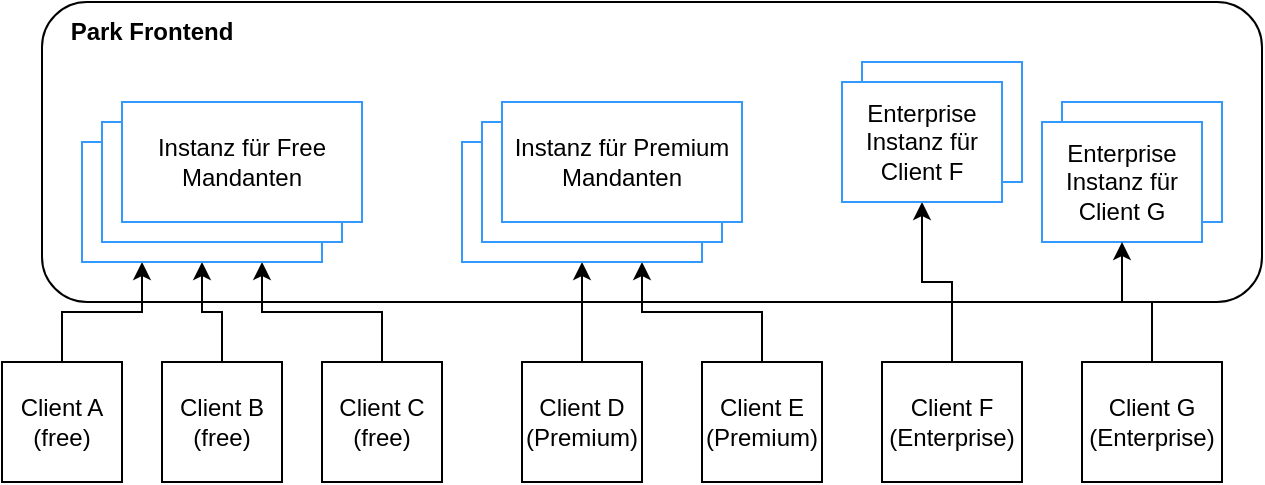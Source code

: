 <mxfile version="26.0.9" pages="6">
  <diagram name="Frontend" id="8NFE6aHF6sQnUN0M53PS">
    <mxGraphModel dx="1026" dy="673" grid="1" gridSize="10" guides="1" tooltips="1" connect="1" arrows="1" fold="1" page="1" pageScale="1" pageWidth="827" pageHeight="1169" math="0" shadow="0">
      <root>
        <mxCell id="0" />
        <mxCell id="1" parent="0" />
        <mxCell id="9aaB1gzZ_eZ7fGfNHpCH-1" value="" style="rounded=1;whiteSpace=wrap;html=1;" parent="1" vertex="1">
          <mxGeometry x="110" y="60" width="610" height="150" as="geometry" />
        </mxCell>
        <mxCell id="9aaB1gzZ_eZ7fGfNHpCH-19" style="edgeStyle=orthogonalEdgeStyle;rounded=0;orthogonalLoop=1;jettySize=auto;html=1;entryX=0.25;entryY=1;entryDx=0;entryDy=0;" parent="1" source="9aaB1gzZ_eZ7fGfNHpCH-2" target="9aaB1gzZ_eZ7fGfNHpCH-8" edge="1">
          <mxGeometry relative="1" as="geometry" />
        </mxCell>
        <mxCell id="9aaB1gzZ_eZ7fGfNHpCH-2" value="Client A (free)" style="whiteSpace=wrap;html=1;aspect=fixed;" parent="1" vertex="1">
          <mxGeometry x="90" y="240" width="60" height="60" as="geometry" />
        </mxCell>
        <mxCell id="9aaB1gzZ_eZ7fGfNHpCH-20" style="edgeStyle=orthogonalEdgeStyle;rounded=0;orthogonalLoop=1;jettySize=auto;html=1;entryX=0.5;entryY=1;entryDx=0;entryDy=0;" parent="1" source="9aaB1gzZ_eZ7fGfNHpCH-3" target="9aaB1gzZ_eZ7fGfNHpCH-8" edge="1">
          <mxGeometry relative="1" as="geometry" />
        </mxCell>
        <mxCell id="9aaB1gzZ_eZ7fGfNHpCH-3" value="Client B (free)" style="whiteSpace=wrap;html=1;aspect=fixed;" parent="1" vertex="1">
          <mxGeometry x="170" y="240" width="60" height="60" as="geometry" />
        </mxCell>
        <mxCell id="9aaB1gzZ_eZ7fGfNHpCH-21" style="edgeStyle=orthogonalEdgeStyle;rounded=0;orthogonalLoop=1;jettySize=auto;html=1;entryX=0.75;entryY=1;entryDx=0;entryDy=0;" parent="1" source="9aaB1gzZ_eZ7fGfNHpCH-4" target="9aaB1gzZ_eZ7fGfNHpCH-8" edge="1">
          <mxGeometry relative="1" as="geometry" />
        </mxCell>
        <mxCell id="9aaB1gzZ_eZ7fGfNHpCH-4" value="Client C (free)" style="whiteSpace=wrap;html=1;aspect=fixed;" parent="1" vertex="1">
          <mxGeometry x="250" y="240" width="60" height="60" as="geometry" />
        </mxCell>
        <mxCell id="FGPxwdN62opBcfM0M5I3-4" style="edgeStyle=orthogonalEdgeStyle;rounded=0;orthogonalLoop=1;jettySize=auto;html=1;exitX=0.5;exitY=0;exitDx=0;exitDy=0;" edge="1" parent="1" source="9aaB1gzZ_eZ7fGfNHpCH-5" target="FGPxwdN62opBcfM0M5I3-1">
          <mxGeometry relative="1" as="geometry" />
        </mxCell>
        <mxCell id="9aaB1gzZ_eZ7fGfNHpCH-5" value="Client D (Premium)" style="whiteSpace=wrap;html=1;aspect=fixed;" parent="1" vertex="1">
          <mxGeometry x="350" y="240" width="60" height="60" as="geometry" />
        </mxCell>
        <mxCell id="FGPxwdN62opBcfM0M5I3-5" style="edgeStyle=orthogonalEdgeStyle;rounded=0;orthogonalLoop=1;jettySize=auto;html=1;exitX=0.5;exitY=0;exitDx=0;exitDy=0;entryX=0.75;entryY=1;entryDx=0;entryDy=0;" edge="1" parent="1" source="9aaB1gzZ_eZ7fGfNHpCH-6" target="FGPxwdN62opBcfM0M5I3-1">
          <mxGeometry relative="1" as="geometry" />
        </mxCell>
        <mxCell id="9aaB1gzZ_eZ7fGfNHpCH-6" value="Client E (Premium)" style="whiteSpace=wrap;html=1;aspect=fixed;" parent="1" vertex="1">
          <mxGeometry x="440" y="240" width="60" height="60" as="geometry" />
        </mxCell>
        <mxCell id="gog_BbwrUwAOpBLQCDgV-2" style="edgeStyle=orthogonalEdgeStyle;rounded=0;orthogonalLoop=1;jettySize=auto;html=1;exitX=0.5;exitY=0;exitDx=0;exitDy=0;entryX=0.5;entryY=1;entryDx=0;entryDy=0;" edge="1" parent="1" source="9aaB1gzZ_eZ7fGfNHpCH-7" target="9aaB1gzZ_eZ7fGfNHpCH-32">
          <mxGeometry relative="1" as="geometry" />
        </mxCell>
        <mxCell id="9aaB1gzZ_eZ7fGfNHpCH-7" value="Client F (Enterprise)" style="whiteSpace=wrap;html=1;" parent="1" vertex="1">
          <mxGeometry x="530" y="240" width="70" height="60" as="geometry" />
        </mxCell>
        <mxCell id="9aaB1gzZ_eZ7fGfNHpCH-8" value="" style="rounded=0;whiteSpace=wrap;html=1;strokeColor=#3399FF;" parent="1" vertex="1">
          <mxGeometry x="130" y="130" width="120" height="60" as="geometry" />
        </mxCell>
        <mxCell id="9aaB1gzZ_eZ7fGfNHpCH-9" value="" style="rounded=0;whiteSpace=wrap;html=1;strokeColor=#3399FF;" parent="1" vertex="1">
          <mxGeometry x="140" y="120" width="120" height="60" as="geometry" />
        </mxCell>
        <mxCell id="9aaB1gzZ_eZ7fGfNHpCH-10" value="Instanz für Free Mandanten" style="rounded=0;whiteSpace=wrap;html=1;strokeColor=#3399FF;" parent="1" vertex="1">
          <mxGeometry x="150" y="110" width="120" height="60" as="geometry" />
        </mxCell>
        <mxCell id="9aaB1gzZ_eZ7fGfNHpCH-11" value="&lt;b&gt;Park Frontend&lt;/b&gt;" style="text;html=1;align=center;verticalAlign=middle;whiteSpace=wrap;rounded=0;" parent="1" vertex="1">
          <mxGeometry x="110" y="60" width="110" height="30" as="geometry" />
        </mxCell>
        <mxCell id="9aaB1gzZ_eZ7fGfNHpCH-38" value="" style="rounded=0;whiteSpace=wrap;html=1;strokeColor=#3399FF;" parent="1" vertex="1">
          <mxGeometry x="620" y="110" width="80" height="60" as="geometry" />
        </mxCell>
        <mxCell id="9aaB1gzZ_eZ7fGfNHpCH-33" value="Enterprise Instanz für Client G" style="rounded=0;whiteSpace=wrap;html=1;strokeColor=#3399FF;" parent="1" vertex="1">
          <mxGeometry x="610" y="120" width="80" height="60" as="geometry" />
        </mxCell>
        <mxCell id="9aaB1gzZ_eZ7fGfNHpCH-39" value="" style="rounded=0;whiteSpace=wrap;html=1;strokeColor=#3399FF;" parent="1" vertex="1">
          <mxGeometry x="520" y="90" width="80" height="60" as="geometry" />
        </mxCell>
        <mxCell id="9aaB1gzZ_eZ7fGfNHpCH-32" value="Enterprise Instanz für Client F" style="rounded=0;whiteSpace=wrap;html=1;strokeColor=#3399FF;" parent="1" vertex="1">
          <mxGeometry x="510" y="100" width="80" height="60" as="geometry" />
        </mxCell>
        <mxCell id="FGPxwdN62opBcfM0M5I3-1" value="" style="rounded=0;whiteSpace=wrap;html=1;strokeColor=#3399FF;" vertex="1" parent="1">
          <mxGeometry x="320" y="130" width="120" height="60" as="geometry" />
        </mxCell>
        <mxCell id="FGPxwdN62opBcfM0M5I3-2" value="" style="rounded=0;whiteSpace=wrap;html=1;strokeColor=#3399FF;" vertex="1" parent="1">
          <mxGeometry x="330" y="120" width="120" height="60" as="geometry" />
        </mxCell>
        <mxCell id="FGPxwdN62opBcfM0M5I3-3" value="Instanz für Premium Mandanten" style="rounded=0;whiteSpace=wrap;html=1;strokeColor=#3399FF;" vertex="1" parent="1">
          <mxGeometry x="340" y="110" width="120" height="60" as="geometry" />
        </mxCell>
        <mxCell id="gog_BbwrUwAOpBLQCDgV-3" style="edgeStyle=orthogonalEdgeStyle;rounded=0;orthogonalLoop=1;jettySize=auto;html=1;exitX=0.5;exitY=0;exitDx=0;exitDy=0;entryX=0.5;entryY=1;entryDx=0;entryDy=0;" edge="1" parent="1" source="gog_BbwrUwAOpBLQCDgV-1" target="9aaB1gzZ_eZ7fGfNHpCH-33">
          <mxGeometry relative="1" as="geometry" />
        </mxCell>
        <mxCell id="gog_BbwrUwAOpBLQCDgV-1" value="Client G (Enterprise)" style="whiteSpace=wrap;html=1;" vertex="1" parent="1">
          <mxGeometry x="630" y="240" width="70" height="60" as="geometry" />
        </mxCell>
      </root>
    </mxGraphModel>
  </diagram>
  <diagram id="8CTGkA5mnD3Of2Pvrrv2" name="Management">
    <mxGraphModel dx="1026" dy="673" grid="1" gridSize="10" guides="1" tooltips="1" connect="1" arrows="1" fold="1" page="1" pageScale="1" pageWidth="827" pageHeight="1169" math="0" shadow="0">
      <root>
        <mxCell id="0" />
        <mxCell id="1" parent="0" />
        <mxCell id="w5i4vbFMOMp0x3wW8s4W-1" value="" style="rounded=1;whiteSpace=wrap;html=1;" parent="1" vertex="1">
          <mxGeometry x="110" y="60" width="610" height="150" as="geometry" />
        </mxCell>
        <mxCell id="w5i4vbFMOMp0x3wW8s4W-3" value="Client A (free)" style="whiteSpace=wrap;html=1;aspect=fixed;" parent="1" vertex="1">
          <mxGeometry x="90" y="240" width="60" height="60" as="geometry" />
        </mxCell>
        <mxCell id="w5i4vbFMOMp0x3wW8s4W-5" value="Client B (free)" style="whiteSpace=wrap;html=1;aspect=fixed;" parent="1" vertex="1">
          <mxGeometry x="170" y="240" width="60" height="60" as="geometry" />
        </mxCell>
        <mxCell id="w5i4vbFMOMp0x3wW8s4W-7" value="Client C (free)" style="whiteSpace=wrap;html=1;aspect=fixed;" parent="1" vertex="1">
          <mxGeometry x="250" y="240" width="60" height="60" as="geometry" />
        </mxCell>
        <mxCell id="w5i4vbFMOMp0x3wW8s4W-8" value="Client D (Premium)" style="whiteSpace=wrap;html=1;aspect=fixed;" parent="1" vertex="1">
          <mxGeometry x="350" y="240" width="60" height="60" as="geometry" />
        </mxCell>
        <mxCell id="w5i4vbFMOMp0x3wW8s4W-10" value="Client E (Premium)" style="whiteSpace=wrap;html=1;aspect=fixed;" parent="1" vertex="1">
          <mxGeometry x="440" y="240" width="60" height="60" as="geometry" />
        </mxCell>
        <mxCell id="w5i4vbFMOMp0x3wW8s4W-31" style="edgeStyle=orthogonalEdgeStyle;rounded=0;orthogonalLoop=1;jettySize=auto;html=1;exitX=0.25;exitY=1;exitDx=0;exitDy=0;entryX=0.25;entryY=1;entryDx=0;entryDy=0;" parent="1" source="w5i4vbFMOMp0x3wW8s4W-13" target="w5i4vbFMOMp0x3wW8s4W-15" edge="1">
          <mxGeometry relative="1" as="geometry" />
        </mxCell>
        <mxCell id="w5i4vbFMOMp0x3wW8s4W-13" value="" style="rounded=0;whiteSpace=wrap;html=1;strokeColor=#3399FF;" parent="1" vertex="1">
          <mxGeometry x="130" y="130" width="120" height="60" as="geometry" />
        </mxCell>
        <mxCell id="w5i4vbFMOMp0x3wW8s4W-14" value="" style="rounded=0;whiteSpace=wrap;html=1;strokeColor=#3399FF;" parent="1" vertex="1">
          <mxGeometry x="140" y="120" width="120" height="60" as="geometry" />
        </mxCell>
        <mxCell id="w5i4vbFMOMp0x3wW8s4W-15" value="Instanz für Free Mandanten" style="rounded=0;whiteSpace=wrap;html=1;strokeColor=#3399FF;" parent="1" vertex="1">
          <mxGeometry x="150" y="110" width="120" height="60" as="geometry" />
        </mxCell>
        <mxCell id="w5i4vbFMOMp0x3wW8s4W-16" value="&lt;b&gt;Management Services&lt;/b&gt;" style="text;html=1;align=center;verticalAlign=middle;whiteSpace=wrap;rounded=0;" parent="1" vertex="1">
          <mxGeometry x="110" y="60" width="160" height="30" as="geometry" />
        </mxCell>
        <mxCell id="w5i4vbFMOMp0x3wW8s4W-22" value="" style="rounded=0;whiteSpace=wrap;html=1;strokeColor=#3399FF;" parent="1" vertex="1">
          <mxGeometry x="620" y="110" width="80" height="60" as="geometry" />
        </mxCell>
        <mxCell id="w5i4vbFMOMp0x3wW8s4W-23" value="Enterprise Instanz für Client G" style="rounded=0;whiteSpace=wrap;html=1;strokeColor=#3399FF;" parent="1" vertex="1">
          <mxGeometry x="610" y="120" width="80" height="60" as="geometry" />
        </mxCell>
        <mxCell id="w5i4vbFMOMp0x3wW8s4W-24" value="" style="rounded=0;whiteSpace=wrap;html=1;strokeColor=#3399FF;" parent="1" vertex="1">
          <mxGeometry x="520" y="90" width="80" height="60" as="geometry" />
        </mxCell>
        <mxCell id="w5i4vbFMOMp0x3wW8s4W-25" value="Enterprise Instanz für Client F" style="rounded=0;whiteSpace=wrap;html=1;strokeColor=#3399FF;" parent="1" vertex="1">
          <mxGeometry x="510" y="100" width="80" height="60" as="geometry" />
        </mxCell>
        <mxCell id="w5i4vbFMOMp0x3wW8s4W-26" value="" style="rounded=0;whiteSpace=wrap;html=1;strokeColor=#3399FF;" parent="1" vertex="1">
          <mxGeometry x="330" y="130" width="120" height="60" as="geometry" />
        </mxCell>
        <mxCell id="w5i4vbFMOMp0x3wW8s4W-27" value="" style="rounded=0;whiteSpace=wrap;html=1;strokeColor=#3399FF;" parent="1" vertex="1">
          <mxGeometry x="340" y="120" width="120" height="60" as="geometry" />
        </mxCell>
        <mxCell id="w5i4vbFMOMp0x3wW8s4W-28" value="Instanz für Standard Mandanten" style="rounded=0;whiteSpace=wrap;html=1;strokeColor=#3399FF;" parent="1" vertex="1">
          <mxGeometry x="350" y="110" width="120" height="60" as="geometry" />
        </mxCell>
        <mxCell id="w5i4vbFMOMp0x3wW8s4W-30" style="edgeStyle=orthogonalEdgeStyle;rounded=0;orthogonalLoop=1;jettySize=auto;html=1;entryX=0.75;entryY=1;entryDx=0;entryDy=0;" parent="1" source="w5i4vbFMOMp0x3wW8s4W-10" target="w5i4vbFMOMp0x3wW8s4W-28" edge="1">
          <mxGeometry relative="1" as="geometry" />
        </mxCell>
        <mxCell id="w5i4vbFMOMp0x3wW8s4W-29" style="edgeStyle=orthogonalEdgeStyle;rounded=0;orthogonalLoop=1;jettySize=auto;html=1;entryX=0.25;entryY=1;entryDx=0;entryDy=0;" parent="1" source="w5i4vbFMOMp0x3wW8s4W-8" target="w5i4vbFMOMp0x3wW8s4W-28" edge="1">
          <mxGeometry relative="1" as="geometry" />
        </mxCell>
        <mxCell id="w5i4vbFMOMp0x3wW8s4W-6" style="edgeStyle=orthogonalEdgeStyle;rounded=0;orthogonalLoop=1;jettySize=auto;html=1;entryX=0.75;entryY=1;entryDx=0;entryDy=0;" parent="1" source="w5i4vbFMOMp0x3wW8s4W-7" target="w5i4vbFMOMp0x3wW8s4W-15" edge="1">
          <mxGeometry relative="1" as="geometry" />
        </mxCell>
        <mxCell id="w5i4vbFMOMp0x3wW8s4W-4" style="edgeStyle=orthogonalEdgeStyle;rounded=0;orthogonalLoop=1;jettySize=auto;html=1;entryX=0.5;entryY=1;entryDx=0;entryDy=0;" parent="1" source="w5i4vbFMOMp0x3wW8s4W-5" target="w5i4vbFMOMp0x3wW8s4W-15" edge="1">
          <mxGeometry relative="1" as="geometry" />
        </mxCell>
        <mxCell id="w5i4vbFMOMp0x3wW8s4W-2" style="edgeStyle=orthogonalEdgeStyle;rounded=0;orthogonalLoop=1;jettySize=auto;html=1;entryX=0.25;entryY=1;entryDx=0;entryDy=0;" parent="1" source="w5i4vbFMOMp0x3wW8s4W-3" target="w5i4vbFMOMp0x3wW8s4W-15" edge="1">
          <mxGeometry relative="1" as="geometry" />
        </mxCell>
        <mxCell id="X0Y1DFmt8eQ6jsECxcP_-3" style="edgeStyle=orthogonalEdgeStyle;rounded=0;orthogonalLoop=1;jettySize=auto;html=1;exitX=0.5;exitY=0;exitDx=0;exitDy=0;entryX=0.5;entryY=1;entryDx=0;entryDy=0;" edge="1" parent="1" source="X0Y1DFmt8eQ6jsECxcP_-1" target="w5i4vbFMOMp0x3wW8s4W-25">
          <mxGeometry relative="1" as="geometry" />
        </mxCell>
        <mxCell id="X0Y1DFmt8eQ6jsECxcP_-1" value="Client F (Enterprise)" style="whiteSpace=wrap;html=1;" vertex="1" parent="1">
          <mxGeometry x="530" y="240" width="70" height="60" as="geometry" />
        </mxCell>
        <mxCell id="X0Y1DFmt8eQ6jsECxcP_-4" style="edgeStyle=orthogonalEdgeStyle;rounded=0;orthogonalLoop=1;jettySize=auto;html=1;exitX=0.5;exitY=0;exitDx=0;exitDy=0;entryX=0.5;entryY=1;entryDx=0;entryDy=0;" edge="1" parent="1" source="X0Y1DFmt8eQ6jsECxcP_-2" target="w5i4vbFMOMp0x3wW8s4W-23">
          <mxGeometry relative="1" as="geometry" />
        </mxCell>
        <mxCell id="X0Y1DFmt8eQ6jsECxcP_-2" value="Client G (Enterprise)" style="whiteSpace=wrap;html=1;" vertex="1" parent="1">
          <mxGeometry x="630" y="240" width="70" height="60" as="geometry" />
        </mxCell>
      </root>
    </mxGraphModel>
  </diagram>
  <diagram id="vyz0M3PCbjOoSnXeDNxO" name="Authentication">
    <mxGraphModel dx="1026" dy="673" grid="1" gridSize="10" guides="1" tooltips="1" connect="1" arrows="1" fold="1" page="1" pageScale="1" pageWidth="827" pageHeight="1169" math="0" shadow="0">
      <root>
        <mxCell id="0" />
        <mxCell id="1" parent="0" />
        <mxCell id="tn3QYk5V7y7wBAidFSpB-1" value="" style="rounded=1;whiteSpace=wrap;html=1;" parent="1" vertex="1">
          <mxGeometry x="240" y="60" width="330" height="150" as="geometry" />
        </mxCell>
        <mxCell id="hbsxccMUzMlEDMWk3po--3" style="edgeStyle=orthogonalEdgeStyle;rounded=0;orthogonalLoop=1;jettySize=auto;html=1;exitX=0.5;exitY=0;exitDx=0;exitDy=0;entryX=0;entryY=0.25;entryDx=0;entryDy=0;" edge="1" parent="1" source="tn3QYk5V7y7wBAidFSpB-2" target="tn3QYk5V7y7wBAidFSpB-10">
          <mxGeometry relative="1" as="geometry" />
        </mxCell>
        <mxCell id="tn3QYk5V7y7wBAidFSpB-2" value="Client A (free)" style="whiteSpace=wrap;html=1;aspect=fixed;" parent="1" vertex="1">
          <mxGeometry x="90" y="240" width="60" height="60" as="geometry" />
        </mxCell>
        <mxCell id="hbsxccMUzMlEDMWk3po--6" style="edgeStyle=orthogonalEdgeStyle;rounded=0;orthogonalLoop=1;jettySize=auto;html=1;exitX=0.5;exitY=0;exitDx=0;exitDy=0;entryX=0;entryY=0.5;entryDx=0;entryDy=0;" edge="1" parent="1" source="tn3QYk5V7y7wBAidFSpB-3" target="tn3QYk5V7y7wBAidFSpB-10">
          <mxGeometry relative="1" as="geometry" />
        </mxCell>
        <mxCell id="tn3QYk5V7y7wBAidFSpB-3" value="Client A (free)" style="whiteSpace=wrap;html=1;aspect=fixed;" parent="1" vertex="1">
          <mxGeometry x="170" y="240" width="60" height="60" as="geometry" />
        </mxCell>
        <mxCell id="hbsxccMUzMlEDMWk3po--7" style="edgeStyle=orthogonalEdgeStyle;rounded=0;orthogonalLoop=1;jettySize=auto;html=1;exitX=0.5;exitY=0;exitDx=0;exitDy=0;entryX=0;entryY=0.75;entryDx=0;entryDy=0;" edge="1" parent="1" source="tn3QYk5V7y7wBAidFSpB-4" target="tn3QYk5V7y7wBAidFSpB-10">
          <mxGeometry relative="1" as="geometry" />
        </mxCell>
        <mxCell id="tn3QYk5V7y7wBAidFSpB-4" value="Client A (free)" style="whiteSpace=wrap;html=1;aspect=fixed;" parent="1" vertex="1">
          <mxGeometry x="250" y="240" width="60" height="60" as="geometry" />
        </mxCell>
        <mxCell id="hbsxccMUzMlEDMWk3po--9" style="edgeStyle=orthogonalEdgeStyle;rounded=0;orthogonalLoop=1;jettySize=auto;html=1;exitX=0.5;exitY=0;exitDx=0;exitDy=0;entryX=0.25;entryY=1;entryDx=0;entryDy=0;" edge="1" parent="1" source="tn3QYk5V7y7wBAidFSpB-5" target="tn3QYk5V7y7wBAidFSpB-10">
          <mxGeometry relative="1" as="geometry" />
        </mxCell>
        <mxCell id="tn3QYk5V7y7wBAidFSpB-5" value="Client D (Premium)" style="whiteSpace=wrap;html=1;aspect=fixed;" parent="1" vertex="1">
          <mxGeometry x="330" y="240" width="60" height="60" as="geometry" />
        </mxCell>
        <mxCell id="hbsxccMUzMlEDMWk3po--10" style="edgeStyle=orthogonalEdgeStyle;rounded=0;orthogonalLoop=1;jettySize=auto;html=1;exitX=0.5;exitY=0;exitDx=0;exitDy=0;entryX=0.75;entryY=1;entryDx=0;entryDy=0;" edge="1" parent="1" source="tn3QYk5V7y7wBAidFSpB-6" target="tn3QYk5V7y7wBAidFSpB-10">
          <mxGeometry relative="1" as="geometry" />
        </mxCell>
        <mxCell id="tn3QYk5V7y7wBAidFSpB-6" value="Client D (Premium)" style="whiteSpace=wrap;html=1;aspect=fixed;" parent="1" vertex="1">
          <mxGeometry x="414" y="240" width="60" height="60" as="geometry" />
        </mxCell>
        <mxCell id="tn3QYk5V7y7wBAidFSpB-9" style="edgeStyle=orthogonalEdgeStyle;rounded=0;orthogonalLoop=1;jettySize=auto;html=1;exitX=0.25;exitY=1;exitDx=0;exitDy=0;entryX=0.25;entryY=1;entryDx=0;entryDy=0;" parent="1" source="tn3QYk5V7y7wBAidFSpB-10" target="tn3QYk5V7y7wBAidFSpB-12" edge="1">
          <mxGeometry relative="1" as="geometry" />
        </mxCell>
        <mxCell id="tn3QYk5V7y7wBAidFSpB-10" value="" style="rounded=0;whiteSpace=wrap;html=1;strokeColor=#3399FF;" parent="1" vertex="1">
          <mxGeometry x="344" y="120" width="120" height="60" as="geometry" />
        </mxCell>
        <mxCell id="tn3QYk5V7y7wBAidFSpB-11" value="" style="rounded=0;whiteSpace=wrap;html=1;strokeColor=#3399FF;" parent="1" vertex="1">
          <mxGeometry x="354" y="110" width="120" height="60" as="geometry" />
        </mxCell>
        <mxCell id="tn3QYk5V7y7wBAidFSpB-12" value="Instanz für alle Mandanten" style="rounded=0;whiteSpace=wrap;html=1;strokeColor=#3399FF;" parent="1" vertex="1">
          <mxGeometry x="364" y="100" width="120" height="60" as="geometry" />
        </mxCell>
        <mxCell id="tn3QYk5V7y7wBAidFSpB-13" value="&lt;b&gt;Authentication-Service&lt;/b&gt;" style="text;html=1;align=center;verticalAlign=middle;whiteSpace=wrap;rounded=0;" parent="1" vertex="1">
          <mxGeometry x="240" y="60" width="160" height="30" as="geometry" />
        </mxCell>
        <mxCell id="hbsxccMUzMlEDMWk3po--11" style="edgeStyle=orthogonalEdgeStyle;rounded=0;orthogonalLoop=1;jettySize=auto;html=1;exitX=0.5;exitY=0;exitDx=0;exitDy=0;entryX=1;entryY=0.75;entryDx=0;entryDy=0;" edge="1" parent="1" source="hbsxccMUzMlEDMWk3po--1" target="tn3QYk5V7y7wBAidFSpB-12">
          <mxGeometry relative="1" as="geometry" />
        </mxCell>
        <mxCell id="hbsxccMUzMlEDMWk3po--1" value="Client F (Enterprise)" style="whiteSpace=wrap;html=1;" vertex="1" parent="1">
          <mxGeometry x="500" y="240" width="70" height="60" as="geometry" />
        </mxCell>
        <mxCell id="hbsxccMUzMlEDMWk3po--12" style="edgeStyle=orthogonalEdgeStyle;rounded=0;orthogonalLoop=1;jettySize=auto;html=1;exitX=0.5;exitY=0;exitDx=0;exitDy=0;entryX=1;entryY=0.5;entryDx=0;entryDy=0;" edge="1" parent="1" source="hbsxccMUzMlEDMWk3po--2" target="tn3QYk5V7y7wBAidFSpB-12">
          <mxGeometry relative="1" as="geometry" />
        </mxCell>
        <mxCell id="hbsxccMUzMlEDMWk3po--2" value="Client F (Enterprise)" style="whiteSpace=wrap;html=1;" vertex="1" parent="1">
          <mxGeometry x="590" y="240" width="70" height="60" as="geometry" />
        </mxCell>
      </root>
    </mxGraphModel>
  </diagram>
  <diagram id="KC3cfMbIcP6oftOGymNT" name="Administration">
    <mxGraphModel dx="1026" dy="673" grid="1" gridSize="10" guides="1" tooltips="1" connect="1" arrows="1" fold="1" page="1" pageScale="1" pageWidth="827" pageHeight="1169" math="0" shadow="0">
      <root>
        <mxCell id="0" />
        <mxCell id="1" parent="0" />
        <mxCell id="UI1cwdhkXjFPAAz3hhwb-1" value="" style="rounded=1;whiteSpace=wrap;html=1;" vertex="1" parent="1">
          <mxGeometry x="240" y="60" width="330" height="150" as="geometry" />
        </mxCell>
        <mxCell id="qXOi8wYkGvmE2yy7SNy--14" value="&lt;b&gt;Infrastructure Administration Service&lt;/b&gt;" style="text;html=1;align=center;verticalAlign=middle;whiteSpace=wrap;rounded=0;" parent="1" vertex="1">
          <mxGeometry x="240" y="60" width="230" height="30" as="geometry" />
        </mxCell>
        <mxCell id="UI1cwdhkXjFPAAz3hhwb-2" style="edgeStyle=orthogonalEdgeStyle;rounded=0;orthogonalLoop=1;jettySize=auto;html=1;exitX=0.5;exitY=0;exitDx=0;exitDy=0;entryX=0;entryY=0.25;entryDx=0;entryDy=0;" edge="1" parent="1" source="UI1cwdhkXjFPAAz3hhwb-3" target="UI1cwdhkXjFPAAz3hhwb-13">
          <mxGeometry relative="1" as="geometry" />
        </mxCell>
        <mxCell id="UI1cwdhkXjFPAAz3hhwb-3" value="Client A (free)" style="whiteSpace=wrap;html=1;aspect=fixed;" vertex="1" parent="1">
          <mxGeometry x="90" y="240" width="60" height="60" as="geometry" />
        </mxCell>
        <mxCell id="UI1cwdhkXjFPAAz3hhwb-4" style="edgeStyle=orthogonalEdgeStyle;rounded=0;orthogonalLoop=1;jettySize=auto;html=1;exitX=0.5;exitY=0;exitDx=0;exitDy=0;entryX=0;entryY=0.5;entryDx=0;entryDy=0;" edge="1" parent="1" source="UI1cwdhkXjFPAAz3hhwb-5" target="UI1cwdhkXjFPAAz3hhwb-13">
          <mxGeometry relative="1" as="geometry" />
        </mxCell>
        <mxCell id="UI1cwdhkXjFPAAz3hhwb-5" value="Client A (free)" style="whiteSpace=wrap;html=1;aspect=fixed;" vertex="1" parent="1">
          <mxGeometry x="170" y="240" width="60" height="60" as="geometry" />
        </mxCell>
        <mxCell id="UI1cwdhkXjFPAAz3hhwb-6" style="edgeStyle=orthogonalEdgeStyle;rounded=0;orthogonalLoop=1;jettySize=auto;html=1;exitX=0.5;exitY=0;exitDx=0;exitDy=0;entryX=0;entryY=0.75;entryDx=0;entryDy=0;" edge="1" parent="1" source="UI1cwdhkXjFPAAz3hhwb-7" target="UI1cwdhkXjFPAAz3hhwb-13">
          <mxGeometry relative="1" as="geometry" />
        </mxCell>
        <mxCell id="UI1cwdhkXjFPAAz3hhwb-7" value="Client A (free)" style="whiteSpace=wrap;html=1;aspect=fixed;" vertex="1" parent="1">
          <mxGeometry x="250" y="240" width="60" height="60" as="geometry" />
        </mxCell>
        <mxCell id="UI1cwdhkXjFPAAz3hhwb-8" style="edgeStyle=orthogonalEdgeStyle;rounded=0;orthogonalLoop=1;jettySize=auto;html=1;exitX=0.5;exitY=0;exitDx=0;exitDy=0;entryX=0.25;entryY=1;entryDx=0;entryDy=0;" edge="1" parent="1" source="UI1cwdhkXjFPAAz3hhwb-9" target="UI1cwdhkXjFPAAz3hhwb-13">
          <mxGeometry relative="1" as="geometry" />
        </mxCell>
        <mxCell id="UI1cwdhkXjFPAAz3hhwb-9" value="Client D (Premium)" style="whiteSpace=wrap;html=1;aspect=fixed;" vertex="1" parent="1">
          <mxGeometry x="330" y="240" width="60" height="60" as="geometry" />
        </mxCell>
        <mxCell id="UI1cwdhkXjFPAAz3hhwb-10" style="edgeStyle=orthogonalEdgeStyle;rounded=0;orthogonalLoop=1;jettySize=auto;html=1;exitX=0.5;exitY=0;exitDx=0;exitDy=0;entryX=0.75;entryY=1;entryDx=0;entryDy=0;" edge="1" parent="1" source="UI1cwdhkXjFPAAz3hhwb-11" target="UI1cwdhkXjFPAAz3hhwb-13">
          <mxGeometry relative="1" as="geometry" />
        </mxCell>
        <mxCell id="UI1cwdhkXjFPAAz3hhwb-11" value="Client D (Premium)" style="whiteSpace=wrap;html=1;aspect=fixed;" vertex="1" parent="1">
          <mxGeometry x="414" y="240" width="60" height="60" as="geometry" />
        </mxCell>
        <mxCell id="UI1cwdhkXjFPAAz3hhwb-12" style="edgeStyle=orthogonalEdgeStyle;rounded=0;orthogonalLoop=1;jettySize=auto;html=1;exitX=0.25;exitY=1;exitDx=0;exitDy=0;entryX=0.25;entryY=1;entryDx=0;entryDy=0;" edge="1" parent="1" source="UI1cwdhkXjFPAAz3hhwb-13" target="UI1cwdhkXjFPAAz3hhwb-15">
          <mxGeometry relative="1" as="geometry" />
        </mxCell>
        <mxCell id="UI1cwdhkXjFPAAz3hhwb-13" value="" style="rounded=0;whiteSpace=wrap;html=1;strokeColor=#3399FF;" vertex="1" parent="1">
          <mxGeometry x="344" y="120" width="120" height="60" as="geometry" />
        </mxCell>
        <mxCell id="UI1cwdhkXjFPAAz3hhwb-14" value="" style="rounded=0;whiteSpace=wrap;html=1;strokeColor=#3399FF;" vertex="1" parent="1">
          <mxGeometry x="354" y="110" width="120" height="60" as="geometry" />
        </mxCell>
        <mxCell id="UI1cwdhkXjFPAAz3hhwb-15" value="Instanz für alle Mandanten" style="rounded=0;whiteSpace=wrap;html=1;strokeColor=#3399FF;" vertex="1" parent="1">
          <mxGeometry x="364" y="100" width="120" height="60" as="geometry" />
        </mxCell>
        <mxCell id="UI1cwdhkXjFPAAz3hhwb-17" style="edgeStyle=orthogonalEdgeStyle;rounded=0;orthogonalLoop=1;jettySize=auto;html=1;exitX=0.5;exitY=0;exitDx=0;exitDy=0;entryX=1;entryY=0.75;entryDx=0;entryDy=0;" edge="1" parent="1" source="UI1cwdhkXjFPAAz3hhwb-18" target="UI1cwdhkXjFPAAz3hhwb-15">
          <mxGeometry relative="1" as="geometry" />
        </mxCell>
        <mxCell id="UI1cwdhkXjFPAAz3hhwb-18" value="Client F (Enterprise)" style="whiteSpace=wrap;html=1;" vertex="1" parent="1">
          <mxGeometry x="500" y="240" width="70" height="60" as="geometry" />
        </mxCell>
        <mxCell id="UI1cwdhkXjFPAAz3hhwb-19" style="edgeStyle=orthogonalEdgeStyle;rounded=0;orthogonalLoop=1;jettySize=auto;html=1;exitX=0.5;exitY=0;exitDx=0;exitDy=0;entryX=1;entryY=0.5;entryDx=0;entryDy=0;" edge="1" parent="1" source="UI1cwdhkXjFPAAz3hhwb-20" target="UI1cwdhkXjFPAAz3hhwb-15">
          <mxGeometry relative="1" as="geometry" />
        </mxCell>
        <mxCell id="UI1cwdhkXjFPAAz3hhwb-20" value="Client F (Enterprise)" style="whiteSpace=wrap;html=1;" vertex="1" parent="1">
          <mxGeometry x="590" y="240" width="70" height="60" as="geometry" />
        </mxCell>
      </root>
    </mxGraphModel>
  </diagram>
  <diagram id="T0tuT6BsZfJdCC840h6u" name="Components">
    <mxGraphModel dx="1434" dy="2143" grid="1" gridSize="10" guides="1" tooltips="1" connect="1" arrows="1" fold="1" page="1" pageScale="1" pageWidth="827" pageHeight="1169" math="0" shadow="0">
      <root>
        <mxCell id="0" />
        <mxCell id="1" parent="0" />
        <mxCell id="SejZ0rhzsKtQ6_F7bs0g-2" value="" style="rounded=0;whiteSpace=wrap;html=1;" parent="1" vertex="1">
          <mxGeometry x="160" y="-221" width="620" height="1061" as="geometry" />
        </mxCell>
        <mxCell id="gVrnL109HP0b8izdyNW6-12" style="edgeStyle=orthogonalEdgeStyle;rounded=0;orthogonalLoop=1;jettySize=auto;html=1;exitX=1;exitY=0;exitDx=0;exitDy=0;entryX=0;entryY=0.5;entryDx=0;entryDy=0;" parent="1" source="NT6AJOet0JUW9j6YSTwX-1" target="TocEvrK7y1K00fYPoOnX-4" edge="1">
          <mxGeometry relative="1" as="geometry" />
        </mxCell>
        <mxCell id="KQr703f1yE4qFfnHCt3n-1" style="edgeStyle=orthogonalEdgeStyle;rounded=0;orthogonalLoop=1;jettySize=auto;html=1;exitX=1;exitY=0.75;exitDx=0;exitDy=0;entryX=0;entryY=0.75;entryDx=0;entryDy=0;" parent="1" source="NT6AJOet0JUW9j6YSTwX-1" target="TocEvrK7y1K00fYPoOnX-2" edge="1">
          <mxGeometry relative="1" as="geometry" />
        </mxCell>
        <mxCell id="Kg3m1BvIZtOhgXG6pX4H-5" style="edgeStyle=orthogonalEdgeStyle;rounded=0;orthogonalLoop=1;jettySize=auto;html=1;exitX=0.5;exitY=1;exitDx=0;exitDy=0;entryX=0;entryY=0.5;entryDx=0;entryDy=0;fillColor=#d5e8d4;strokeColor=#82b366;" parent="1" source="NT6AJOet0JUW9j6YSTwX-1" target="TocEvrK7y1K00fYPoOnX-3" edge="1">
          <mxGeometry relative="1" as="geometry" />
        </mxCell>
        <mxCell id="NT6AJOet0JUW9j6YSTwX-1" value="&lt;b&gt;&lt;u&gt;Park Frontend&lt;/u&gt;&lt;/b&gt;&lt;div&gt;- free&lt;/div&gt;&lt;div&gt;- Multi Tenant&lt;/div&gt;" style="rounded=0;whiteSpace=wrap;html=1;strokeColor=#3399FF;" parent="1" vertex="1">
          <mxGeometry x="180" y="-110" width="120" height="60" as="geometry" />
        </mxCell>
        <mxCell id="Kg3m1BvIZtOhgXG6pX4H-3" style="edgeStyle=orthogonalEdgeStyle;rounded=0;orthogonalLoop=1;jettySize=auto;html=1;exitX=1;exitY=0.25;exitDx=0;exitDy=0;entryX=0;entryY=0.5;entryDx=0;entryDy=0;" parent="1" source="NT6AJOet0JUW9j6YSTwX-3" target="KQr703f1yE4qFfnHCt3n-10" edge="1">
          <mxGeometry relative="1" as="geometry" />
        </mxCell>
        <mxCell id="Kg3m1BvIZtOhgXG6pX4H-4" style="edgeStyle=orthogonalEdgeStyle;rounded=0;orthogonalLoop=1;jettySize=auto;html=1;exitX=1;exitY=0.75;exitDx=0;exitDy=0;entryX=0;entryY=0.5;entryDx=0;entryDy=0;" parent="1" source="NT6AJOet0JUW9j6YSTwX-3" target="KQr703f1yE4qFfnHCt3n-5" edge="1">
          <mxGeometry relative="1" as="geometry" />
        </mxCell>
        <mxCell id="Kg3m1BvIZtOhgXG6pX4H-10" style="edgeStyle=orthogonalEdgeStyle;rounded=0;orthogonalLoop=1;jettySize=auto;html=1;exitX=0.75;exitY=1;exitDx=0;exitDy=0;entryX=0;entryY=0.25;entryDx=0;entryDy=0;fillColor=#d5e8d4;strokeColor=#82b366;" parent="1" source="NT6AJOet0JUW9j6YSTwX-3" target="TocEvrK7y1K00fYPoOnX-3" edge="1">
          <mxGeometry relative="1" as="geometry" />
        </mxCell>
        <mxCell id="NT6AJOet0JUW9j6YSTwX-3" value="&lt;div&gt;&lt;b&gt;&lt;u&gt;Park Frontend&lt;/u&gt;&lt;/b&gt;&lt;/div&gt;&lt;div&gt;- Premium&lt;/div&gt;&lt;div&gt;- Single Tenant&lt;/div&gt;&lt;div&gt;- Client D&amp;nbsp;&amp;nbsp;&lt;/div&gt;" style="rounded=0;whiteSpace=wrap;html=1;strokeColor=#3399FF;" parent="1" vertex="1">
          <mxGeometry x="190" y="170" width="120" height="60" as="geometry" />
        </mxCell>
        <mxCell id="KQr703f1yE4qFfnHCt3n-35" style="edgeStyle=orthogonalEdgeStyle;rounded=0;orthogonalLoop=1;jettySize=auto;html=1;exitX=1;exitY=0.25;exitDx=0;exitDy=0;entryX=0;entryY=0.5;entryDx=0;entryDy=0;" parent="1" source="NT6AJOet0JUW9j6YSTwX-4" target="KQr703f1yE4qFfnHCt3n-29" edge="1">
          <mxGeometry relative="1" as="geometry" />
        </mxCell>
        <mxCell id="KQr703f1yE4qFfnHCt3n-37" style="edgeStyle=orthogonalEdgeStyle;rounded=0;orthogonalLoop=1;jettySize=auto;html=1;exitX=1;exitY=0.75;exitDx=0;exitDy=0;entryX=0;entryY=0.5;entryDx=0;entryDy=0;" parent="1" source="NT6AJOet0JUW9j6YSTwX-4" target="KQr703f1yE4qFfnHCt3n-24" edge="1">
          <mxGeometry relative="1" as="geometry" />
        </mxCell>
        <mxCell id="Wbc4fLs5mlWrKc6PaSyA-8" style="edgeStyle=orthogonalEdgeStyle;rounded=0;orthogonalLoop=1;jettySize=auto;html=1;exitX=1;exitY=0.5;exitDx=0;exitDy=0;entryX=0;entryY=0.25;entryDx=0;entryDy=0;" parent="1" source="Wbc4fLs5mlWrKc6PaSyA-1" target="NT6AJOet0JUW9j6YSTwX-1" edge="1">
          <mxGeometry relative="1" as="geometry" />
        </mxCell>
        <mxCell id="Wbc4fLs5mlWrKc6PaSyA-1" value="Client A (free)" style="whiteSpace=wrap;html=1;aspect=fixed;" parent="1" vertex="1">
          <mxGeometry x="50" y="130" width="60" height="60" as="geometry" />
        </mxCell>
        <mxCell id="Wbc4fLs5mlWrKc6PaSyA-9" style="edgeStyle=orthogonalEdgeStyle;rounded=0;orthogonalLoop=1;jettySize=auto;html=1;exitX=1;exitY=0.5;exitDx=0;exitDy=0;entryX=0;entryY=0.75;entryDx=0;entryDy=0;" parent="1" source="Wbc4fLs5mlWrKc6PaSyA-2" target="NT6AJOet0JUW9j6YSTwX-1" edge="1">
          <mxGeometry relative="1" as="geometry" />
        </mxCell>
        <mxCell id="Wbc4fLs5mlWrKc6PaSyA-2" value="Client B (free)" style="whiteSpace=wrap;html=1;aspect=fixed;" parent="1" vertex="1">
          <mxGeometry x="50" y="200" width="60" height="60" as="geometry" />
        </mxCell>
        <mxCell id="Kg3m1BvIZtOhgXG6pX4H-2" style="edgeStyle=orthogonalEdgeStyle;rounded=0;orthogonalLoop=1;jettySize=auto;html=1;exitX=1;exitY=0.5;exitDx=0;exitDy=0;entryX=0;entryY=0.75;entryDx=0;entryDy=0;" parent="1" source="Wbc4fLs5mlWrKc6PaSyA-3" target="NT6AJOet0JUW9j6YSTwX-3" edge="1">
          <mxGeometry relative="1" as="geometry" />
        </mxCell>
        <mxCell id="Wbc4fLs5mlWrKc6PaSyA-3" value="Client C (Premium" style="whiteSpace=wrap;html=1;aspect=fixed;" parent="1" vertex="1">
          <mxGeometry x="50" y="270" width="60" height="60" as="geometry" />
        </mxCell>
        <mxCell id="Wbc4fLs5mlWrKc6PaSyA-11" style="edgeStyle=orthogonalEdgeStyle;rounded=0;orthogonalLoop=1;jettySize=auto;html=1;exitX=1;exitY=0.5;exitDx=0;exitDy=0;entryX=0;entryY=0.5;entryDx=0;entryDy=0;" parent="1" source="Wbc4fLs5mlWrKc6PaSyA-4" target="NT6AJOet0JUW9j6YSTwX-3" edge="1">
          <mxGeometry relative="1" as="geometry" />
        </mxCell>
        <mxCell id="Wbc4fLs5mlWrKc6PaSyA-4" value="Client D (Premium)" style="whiteSpace=wrap;html=1;aspect=fixed;" parent="1" vertex="1">
          <mxGeometry x="50" y="340" width="60" height="60" as="geometry" />
        </mxCell>
        <mxCell id="Wbc4fLs5mlWrKc6PaSyA-12" style="edgeStyle=orthogonalEdgeStyle;rounded=0;orthogonalLoop=1;jettySize=auto;html=1;exitX=1;exitY=0.5;exitDx=0;exitDy=0;entryX=0;entryY=0.5;entryDx=0;entryDy=0;" parent="1" source="Wbc4fLs5mlWrKc6PaSyA-5" target="NT6AJOet0JUW9j6YSTwX-4" edge="1">
          <mxGeometry relative="1" as="geometry" />
        </mxCell>
        <mxCell id="Wbc4fLs5mlWrKc6PaSyA-5" value="Client E (Enterprise)" style="whiteSpace=wrap;html=1;" parent="1" vertex="1">
          <mxGeometry x="40" y="410" width="70" height="60" as="geometry" />
        </mxCell>
        <mxCell id="gVrnL109HP0b8izdyNW6-21" style="edgeStyle=orthogonalEdgeStyle;rounded=0;orthogonalLoop=1;jettySize=auto;html=1;exitX=1;exitY=0.25;exitDx=0;exitDy=0;entryX=0;entryY=0.25;entryDx=0;entryDy=0;" parent="1" source="TocEvrK7y1K00fYPoOnX-2" target="gVrnL109HP0b8izdyNW6-6" edge="1">
          <mxGeometry relative="1" as="geometry" />
        </mxCell>
        <mxCell id="gVrnL109HP0b8izdyNW6-22" style="edgeStyle=orthogonalEdgeStyle;rounded=0;orthogonalLoop=1;jettySize=auto;html=1;exitX=1;exitY=0.75;exitDx=0;exitDy=0;entryX=0;entryY=0.5;entryDx=0;entryDy=0;" parent="1" source="TocEvrK7y1K00fYPoOnX-2" target="gVrnL109HP0b8izdyNW6-7" edge="1">
          <mxGeometry relative="1" as="geometry" />
        </mxCell>
        <mxCell id="Kg3m1BvIZtOhgXG6pX4H-7" style="edgeStyle=orthogonalEdgeStyle;rounded=0;orthogonalLoop=1;jettySize=auto;html=1;exitX=0.5;exitY=1;exitDx=0;exitDy=0;entryX=0.5;entryY=0;entryDx=0;entryDy=0;fillColor=#d5e8d4;strokeColor=#82b366;" parent="1" source="TocEvrK7y1K00fYPoOnX-2" target="TocEvrK7y1K00fYPoOnX-3" edge="1">
          <mxGeometry relative="1" as="geometry" />
        </mxCell>
        <mxCell id="gVrnL109HP0b8izdyNW6-20" style="edgeStyle=orthogonalEdgeStyle;rounded=0;orthogonalLoop=1;jettySize=auto;html=1;exitX=1;exitY=0.5;exitDx=0;exitDy=0;entryX=0;entryY=0.5;entryDx=0;entryDy=0;" parent="1" source="TocEvrK7y1K00fYPoOnX-3" target="gVrnL109HP0b8izdyNW6-4" edge="1">
          <mxGeometry relative="1" as="geometry" />
        </mxCell>
        <mxCell id="gVrnL109HP0b8izdyNW6-16" style="edgeStyle=orthogonalEdgeStyle;rounded=0;orthogonalLoop=1;jettySize=auto;html=1;exitX=1;exitY=0.25;exitDx=0;exitDy=0;entryX=0;entryY=0.5;entryDx=0;entryDy=0;" parent="1" source="TocEvrK7y1K00fYPoOnX-4" target="gVrnL109HP0b8izdyNW6-2" edge="1">
          <mxGeometry relative="1" as="geometry" />
        </mxCell>
        <mxCell id="gVrnL109HP0b8izdyNW6-18" style="edgeStyle=orthogonalEdgeStyle;rounded=0;orthogonalLoop=1;jettySize=auto;html=1;entryX=0;entryY=0.5;entryDx=0;entryDy=0;" parent="1" source="TocEvrK7y1K00fYPoOnX-4" target="gVrnL109HP0b8izdyNW6-3" edge="1">
          <mxGeometry relative="1" as="geometry" />
        </mxCell>
        <mxCell id="Kg3m1BvIZtOhgXG6pX4H-6" style="edgeStyle=orthogonalEdgeStyle;rounded=0;orthogonalLoop=1;jettySize=auto;html=1;exitX=0.25;exitY=1;exitDx=0;exitDy=0;entryX=0.25;entryY=0;entryDx=0;entryDy=0;fontColor=#7EA6E0;fillColor=#d5e8d4;strokeColor=#82b366;" parent="1" source="TocEvrK7y1K00fYPoOnX-4" target="TocEvrK7y1K00fYPoOnX-3" edge="1">
          <mxGeometry relative="1" as="geometry" />
        </mxCell>
        <mxCell id="TocEvrK7y1K00fYPoOnX-4" value="&lt;div&gt;&lt;b&gt;&lt;u&gt;Parking Management Service&lt;br&gt;&lt;/u&gt;&lt;/b&gt;- free&lt;/div&gt;&lt;div&gt;- Multi Tenant&lt;/div&gt;" style="rounded=0;whiteSpace=wrap;html=1;strokeColor=#3399FF;" parent="1" vertex="1">
          <mxGeometry x="400" y="-180" width="180" height="60" as="geometry" />
        </mxCell>
        <mxCell id="gVrnL109HP0b8izdyNW6-2" value="&lt;div&gt;&lt;b&gt;&lt;u&gt;Storage&lt;br&gt;&lt;/u&gt;&lt;/b&gt;- free&lt;/div&gt;&lt;div&gt;- Multi Tenant&lt;/div&gt;" style="rounded=0;whiteSpace=wrap;html=1;strokeColor=#3399FF;" parent="1" vertex="1">
          <mxGeometry x="640" y="-210" width="120" height="60" as="geometry" />
        </mxCell>
        <mxCell id="gVrnL109HP0b8izdyNW6-3" value="&lt;div&gt;&lt;b&gt;&lt;u&gt;Database&lt;br&gt;&lt;/u&gt;&lt;/b&gt;- free&lt;/div&gt;&lt;div&gt;- Multi Tenant&lt;/div&gt;" style="rounded=0;whiteSpace=wrap;html=1;strokeColor=#3399FF;" parent="1" vertex="1">
          <mxGeometry x="640" y="-140" width="120" height="60" as="geometry" />
        </mxCell>
        <mxCell id="gVrnL109HP0b8izdyNW6-4" value="&lt;div&gt;&lt;b&gt;&lt;u&gt;Identity Plattform&lt;br&gt;&lt;/u&gt;&lt;/b&gt;- all tenant types&lt;/div&gt;&lt;div&gt;- Multi Tenant&lt;/div&gt;" style="rounded=0;whiteSpace=wrap;html=1;strokeColor=#3399FF;" parent="1" vertex="1">
          <mxGeometry x="640" y="390" width="120" height="60" as="geometry" />
        </mxCell>
        <mxCell id="gVrnL109HP0b8izdyNW6-6" value="&lt;div&gt;&lt;b&gt;&lt;u&gt;Storage&lt;br&gt;&lt;/u&gt;&lt;/b&gt;- free&lt;/div&gt;&lt;div&gt;- Multi Tenant&lt;/div&gt;" style="rounded=0;whiteSpace=wrap;html=1;strokeColor=#3399FF;" parent="1" vertex="1">
          <mxGeometry x="640" y="-70" width="120" height="60" as="geometry" />
        </mxCell>
        <mxCell id="gVrnL109HP0b8izdyNW6-7" value="&lt;div&gt;&lt;b&gt;&lt;u&gt;Database&lt;br&gt;&lt;/u&gt;&lt;/b&gt;- free&lt;/div&gt;&lt;div&gt;- Multi Tenant&lt;/div&gt;" style="rounded=0;whiteSpace=wrap;html=1;strokeColor=#3399FF;" parent="1" vertex="1">
          <mxGeometry x="640" width="120" height="60" as="geometry" />
        </mxCell>
        <mxCell id="KQr703f1yE4qFfnHCt3n-3" style="edgeStyle=orthogonalEdgeStyle;rounded=0;orthogonalLoop=1;jettySize=auto;html=1;exitX=1;exitY=0.25;exitDx=0;exitDy=0;entryX=0;entryY=0.25;entryDx=0;entryDy=0;" parent="1" source="KQr703f1yE4qFfnHCt3n-5" target="KQr703f1yE4qFfnHCt3n-14" edge="1">
          <mxGeometry relative="1" as="geometry" />
        </mxCell>
        <mxCell id="KQr703f1yE4qFfnHCt3n-4" style="edgeStyle=orthogonalEdgeStyle;rounded=0;orthogonalLoop=1;jettySize=auto;html=1;exitX=1;exitY=0.75;exitDx=0;exitDy=0;entryX=0;entryY=0.5;entryDx=0;entryDy=0;" parent="1" source="KQr703f1yE4qFfnHCt3n-5" target="KQr703f1yE4qFfnHCt3n-15" edge="1">
          <mxGeometry relative="1" as="geometry" />
        </mxCell>
        <mxCell id="Kg3m1BvIZtOhgXG6pX4H-9" style="edgeStyle=orthogonalEdgeStyle;rounded=0;orthogonalLoop=1;jettySize=auto;html=1;exitX=1;exitY=1;exitDx=0;exitDy=0;entryX=1;entryY=0;entryDx=0;entryDy=0;fillColor=#d5e8d4;strokeColor=#82b366;" parent="1" source="KQr703f1yE4qFfnHCt3n-5" target="TocEvrK7y1K00fYPoOnX-3" edge="1">
          <mxGeometry relative="1" as="geometry" />
        </mxCell>
        <mxCell id="KQr703f1yE4qFfnHCt3n-8" style="edgeStyle=orthogonalEdgeStyle;rounded=0;orthogonalLoop=1;jettySize=auto;html=1;exitX=1;exitY=0.25;exitDx=0;exitDy=0;entryX=0;entryY=0.5;entryDx=0;entryDy=0;" parent="1" source="KQr703f1yE4qFfnHCt3n-10" target="KQr703f1yE4qFfnHCt3n-11" edge="1">
          <mxGeometry relative="1" as="geometry" />
        </mxCell>
        <mxCell id="Kg3m1BvIZtOhgXG6pX4H-8" style="edgeStyle=orthogonalEdgeStyle;rounded=0;orthogonalLoop=1;jettySize=auto;html=1;exitX=0.75;exitY=1;exitDx=0;exitDy=0;entryX=0.75;entryY=0;entryDx=0;entryDy=0;fillColor=#d5e8d4;strokeColor=#82b366;" parent="1" source="KQr703f1yE4qFfnHCt3n-10" target="TocEvrK7y1K00fYPoOnX-3" edge="1">
          <mxGeometry relative="1" as="geometry" />
        </mxCell>
        <mxCell id="KQr703f1yE4qFfnHCt3n-9" style="edgeStyle=orthogonalEdgeStyle;rounded=0;orthogonalLoop=1;jettySize=auto;html=1;entryX=0;entryY=0.5;entryDx=0;entryDy=0;" parent="1" source="KQr703f1yE4qFfnHCt3n-10" target="KQr703f1yE4qFfnHCt3n-12" edge="1">
          <mxGeometry relative="1" as="geometry" />
        </mxCell>
        <mxCell id="KQr703f1yE4qFfnHCt3n-11" value="&lt;div&gt;&lt;b&gt;&lt;u&gt;Storage&lt;br&gt;&lt;/u&gt;&lt;/b&gt;- Premium&lt;/div&gt;&lt;div&gt;- Multi Tenant&lt;/div&gt;" style="rounded=0;whiteSpace=wrap;html=1;strokeColor=#3399FF;" parent="1" vertex="1">
          <mxGeometry x="640" y="80" width="120" height="60" as="geometry" />
        </mxCell>
        <mxCell id="KQr703f1yE4qFfnHCt3n-12" value="&lt;div&gt;&lt;b&gt;&lt;u&gt;Database&lt;br&gt;&lt;/u&gt;&lt;/b&gt;-&amp;nbsp;&lt;span style=&quot;background-color: initial;&quot;&gt;Premium&lt;/span&gt;&lt;/div&gt;&lt;div&gt;- Multi Tenant&lt;/div&gt;" style="rounded=0;whiteSpace=wrap;html=1;strokeColor=#3399FF;" parent="1" vertex="1">
          <mxGeometry x="640" y="150" width="120" height="60" as="geometry" />
        </mxCell>
        <mxCell id="KQr703f1yE4qFfnHCt3n-14" value="&lt;div&gt;&lt;b&gt;&lt;u&gt;Storage&lt;br&gt;&lt;/u&gt;&lt;/b&gt;-&amp;nbsp;&lt;span style=&quot;background-color: initial;&quot;&gt;Premium&lt;/span&gt;&lt;/div&gt;&lt;div&gt;- Multi Tenant&lt;/div&gt;" style="rounded=0;whiteSpace=wrap;html=1;strokeColor=#3399FF;" parent="1" vertex="1">
          <mxGeometry x="640" y="220" width="120" height="60" as="geometry" />
        </mxCell>
        <mxCell id="KQr703f1yE4qFfnHCt3n-15" value="&lt;div&gt;&lt;b&gt;&lt;u&gt;Database&lt;br&gt;&lt;/u&gt;&lt;/b&gt;-&amp;nbsp;&lt;span style=&quot;background-color: initial;&quot;&gt;Premium&lt;/span&gt;&lt;/div&gt;&lt;div&gt;- Multi Tenant&lt;/div&gt;" style="rounded=0;whiteSpace=wrap;html=1;strokeColor=#3399FF;" parent="1" vertex="1">
          <mxGeometry x="640" y="290" width="120" height="60" as="geometry" />
        </mxCell>
        <mxCell id="KQr703f1yE4qFfnHCt3n-22" style="edgeStyle=orthogonalEdgeStyle;rounded=0;orthogonalLoop=1;jettySize=auto;html=1;exitX=1;exitY=0.25;exitDx=0;exitDy=0;entryX=0;entryY=0.25;entryDx=0;entryDy=0;" parent="1" source="KQr703f1yE4qFfnHCt3n-24" target="KQr703f1yE4qFfnHCt3n-33" edge="1">
          <mxGeometry relative="1" as="geometry" />
        </mxCell>
        <mxCell id="KQr703f1yE4qFfnHCt3n-23" style="edgeStyle=orthogonalEdgeStyle;rounded=0;orthogonalLoop=1;jettySize=auto;html=1;exitX=1;exitY=0.75;exitDx=0;exitDy=0;entryX=0;entryY=0.5;entryDx=0;entryDy=0;" parent="1" source="KQr703f1yE4qFfnHCt3n-24" target="KQr703f1yE4qFfnHCt3n-34" edge="1">
          <mxGeometry relative="1" as="geometry" />
        </mxCell>
        <mxCell id="Kg3m1BvIZtOhgXG6pX4H-15" style="edgeStyle=orthogonalEdgeStyle;rounded=0;orthogonalLoop=1;jettySize=auto;html=1;exitX=0.75;exitY=0;exitDx=0;exitDy=0;entryX=0.75;entryY=1;entryDx=0;entryDy=0;fillColor=#d5e8d4;strokeColor=#82b366;" parent="1" source="KQr703f1yE4qFfnHCt3n-24" target="TocEvrK7y1K00fYPoOnX-3" edge="1">
          <mxGeometry relative="1" as="geometry" />
        </mxCell>
        <mxCell id="KQr703f1yE4qFfnHCt3n-27" style="edgeStyle=orthogonalEdgeStyle;rounded=0;orthogonalLoop=1;jettySize=auto;html=1;exitX=1;exitY=0.25;exitDx=0;exitDy=0;entryX=0;entryY=0.5;entryDx=0;entryDy=0;" parent="1" source="KQr703f1yE4qFfnHCt3n-29" target="KQr703f1yE4qFfnHCt3n-30" edge="1">
          <mxGeometry relative="1" as="geometry" />
        </mxCell>
        <mxCell id="KQr703f1yE4qFfnHCt3n-28" style="edgeStyle=orthogonalEdgeStyle;rounded=0;orthogonalLoop=1;jettySize=auto;html=1;entryX=0;entryY=0.5;entryDx=0;entryDy=0;" parent="1" source="KQr703f1yE4qFfnHCt3n-29" target="KQr703f1yE4qFfnHCt3n-31" edge="1">
          <mxGeometry relative="1" as="geometry" />
        </mxCell>
        <mxCell id="Kg3m1BvIZtOhgXG6pX4H-13" style="edgeStyle=orthogonalEdgeStyle;rounded=0;orthogonalLoop=1;jettySize=auto;html=1;exitX=1;exitY=0;exitDx=0;exitDy=0;entryX=1;entryY=1;entryDx=0;entryDy=0;fillColor=#d5e8d4;strokeColor=#82b366;" parent="1" source="KQr703f1yE4qFfnHCt3n-29" target="TocEvrK7y1K00fYPoOnX-3" edge="1">
          <mxGeometry relative="1" as="geometry" />
        </mxCell>
        <mxCell id="KQr703f1yE4qFfnHCt3n-30" value="&lt;div&gt;&lt;b&gt;&lt;u&gt;Storage&lt;br&gt;&lt;/u&gt;&lt;/b&gt;-&amp;nbsp;&lt;span style=&quot;background-color: initial;&quot;&gt;Enterprise&lt;/span&gt;&lt;/div&gt;&lt;div&gt;-&amp;nbsp;&lt;span style=&quot;background-color: initial;&quot;&gt;Client E&lt;/span&gt;&lt;/div&gt;" style="rounded=0;whiteSpace=wrap;html=1;strokeColor=#3399FF;" parent="1" vertex="1">
          <mxGeometry x="640" y="560" width="120" height="60" as="geometry" />
        </mxCell>
        <mxCell id="KQr703f1yE4qFfnHCt3n-31" value="&lt;div&gt;&lt;b&gt;&lt;u&gt;Database&lt;br&gt;&lt;/u&gt;&lt;/b&gt;-&amp;nbsp;&lt;span style=&quot;background-color: initial;&quot;&gt;Enterprise&lt;/span&gt;&lt;/div&gt;&lt;div&gt;-&amp;nbsp;&lt;span style=&quot;background-color: initial;&quot;&gt;Client E&lt;/span&gt;&lt;/div&gt;" style="rounded=0;whiteSpace=wrap;html=1;strokeColor=#3399FF;" parent="1" vertex="1">
          <mxGeometry x="640" y="630" width="120" height="60" as="geometry" />
        </mxCell>
        <mxCell id="KQr703f1yE4qFfnHCt3n-33" value="&lt;div&gt;&lt;b&gt;&lt;u&gt;Storage&lt;br&gt;&lt;/u&gt;&lt;/b&gt;-&amp;nbsp;&lt;span style=&quot;background-color: initial;&quot;&gt;Enterprise&lt;/span&gt;&lt;/div&gt;&lt;div&gt;-&amp;nbsp;&lt;span style=&quot;background-color: initial;&quot;&gt;Client E&lt;/span&gt;&lt;/div&gt;" style="rounded=0;whiteSpace=wrap;html=1;strokeColor=#3399FF;" parent="1" vertex="1">
          <mxGeometry x="640" y="700" width="120" height="60" as="geometry" />
        </mxCell>
        <mxCell id="KQr703f1yE4qFfnHCt3n-34" value="&lt;div&gt;&lt;b&gt;&lt;u&gt;Database&lt;br&gt;&lt;/u&gt;&lt;/b&gt;-&amp;nbsp;&lt;span style=&quot;background-color: initial;&quot;&gt;Enterprise&lt;/span&gt;&lt;/div&gt;&lt;div&gt;-&amp;nbsp;&lt;span style=&quot;background-color: initial;&quot;&gt;Client E&lt;/span&gt;&lt;/div&gt;" style="rounded=0;whiteSpace=wrap;html=1;strokeColor=#3399FF;" parent="1" vertex="1">
          <mxGeometry x="640" y="770" width="120" height="60" as="geometry" />
        </mxCell>
        <mxCell id="4QgtCuJvI2FMaAK5J4LN-8" style="edgeStyle=orthogonalEdgeStyle;rounded=0;orthogonalLoop=1;jettySize=auto;html=1;exitX=0.75;exitY=1;exitDx=0;exitDy=0;fillColor=#e1d5e7;strokeColor=#9673a6;" parent="1" edge="1">
          <mxGeometry relative="1" as="geometry">
            <mxPoint x="510" y="490" as="targetPoint" />
            <mxPoint x="510" y="20" as="sourcePoint" />
          </mxGeometry>
        </mxCell>
        <mxCell id="TocEvrK7y1K00fYPoOnX-2" value="&lt;div&gt;&lt;b&gt;&lt;u&gt;Property Management Service&lt;br&gt;&lt;/u&gt;&lt;/b&gt;- free&lt;/div&gt;&lt;div&gt;- Multi Tenant&lt;/div&gt;" style="rounded=0;whiteSpace=wrap;html=1;strokeColor=#3399FF;" parent="1" vertex="1">
          <mxGeometry x="400" y="-40" width="180" height="60" as="geometry" />
        </mxCell>
        <mxCell id="4QgtCuJvI2FMaAK5J4LN-5" style="edgeStyle=orthogonalEdgeStyle;rounded=0;orthogonalLoop=1;jettySize=auto;html=1;exitX=0.5;exitY=0;exitDx=0;exitDy=0;entryX=0;entryY=0.75;entryDx=0;entryDy=0;fillColor=#d5e8d4;strokeColor=#82b366;" parent="1" source="NT6AJOet0JUW9j6YSTwX-4" target="TocEvrK7y1K00fYPoOnX-3" edge="1">
          <mxGeometry relative="1" as="geometry" />
        </mxCell>
        <mxCell id="NT6AJOet0JUW9j6YSTwX-4" value="&lt;div&gt;&lt;b&gt;&lt;u&gt;Park Frontend&lt;/u&gt;&lt;/b&gt;&lt;/div&gt;&lt;div&gt;- Enterprise&lt;/div&gt;&lt;div&gt;- Single Tenant&lt;/div&gt;&lt;div&gt;- Client E&lt;/div&gt;" style="rounded=0;whiteSpace=wrap;html=1;strokeColor=#3399FF;" parent="1" vertex="1">
          <mxGeometry x="180" y="700" width="120" height="60" as="geometry" />
        </mxCell>
        <mxCell id="KQr703f1yE4qFfnHCt3n-24" value="&lt;div&gt;&lt;b style=&quot;background-color: transparent; color: light-dark(rgb(0, 0, 0), rgb(255, 255, 255));&quot;&gt;&lt;u&gt;Property&lt;/u&gt;&lt;/b&gt;&lt;b&gt;&lt;u&gt;&amp;nbsp;Management Service&lt;br&gt;&lt;/u&gt;&lt;/b&gt;-&amp;nbsp;&lt;span style=&quot;background-color: initial;&quot;&gt;Enterprise&lt;/span&gt;&lt;/div&gt;&lt;div&gt;- Client E&lt;/div&gt;" style="rounded=0;whiteSpace=wrap;html=1;strokeColor=#3399FF;" parent="1" vertex="1">
          <mxGeometry x="400" y="730" width="180" height="60" as="geometry" />
        </mxCell>
        <mxCell id="8GwLXXBuUgsIdRiBnsnh-1" value="Google Cloud" style="text;html=1;align=center;verticalAlign=middle;whiteSpace=wrap;rounded=0;" parent="1" vertex="1">
          <mxGeometry x="160" y="-221" width="100" height="30" as="geometry" />
        </mxCell>
        <mxCell id="4QgtCuJvI2FMaAK5J4LN-14" style="edgeStyle=orthogonalEdgeStyle;rounded=0;orthogonalLoop=1;jettySize=auto;html=1;exitX=1;exitY=0.5;exitDx=0;exitDy=0;" parent="1" source="4QgtCuJvI2FMaAK5J4LN-1" target="4QgtCuJvI2FMaAK5J4LN-2" edge="1">
          <mxGeometry relative="1" as="geometry" />
        </mxCell>
        <mxCell id="4QgtCuJvI2FMaAK5J4LN-1" value="&lt;div&gt;&lt;b&gt;&lt;u&gt;Infrastructure Administration Service&lt;br&gt;&lt;/u&gt;&lt;/b&gt;- all tenant types&lt;/div&gt;&lt;div&gt;- Multi Tenant&lt;/div&gt;" style="rounded=0;whiteSpace=wrap;html=1;strokeColor=#3399FF;" parent="1" vertex="1">
          <mxGeometry x="360" y="490" width="220" height="60" as="geometry" />
        </mxCell>
        <mxCell id="4QgtCuJvI2FMaAK5J4LN-2" value="&lt;div&gt;&lt;b&gt;&lt;u&gt;Database&lt;/u&gt;&lt;/b&gt;&lt;/div&gt;&lt;div&gt;- all tenant types&lt;/div&gt;&lt;div&gt;- Multi Tenant&lt;/div&gt;" style="rounded=0;whiteSpace=wrap;html=1;strokeColor=#3399FF;" parent="1" vertex="1">
          <mxGeometry x="640" y="480" width="120" height="60" as="geometry" />
        </mxCell>
        <mxCell id="4QgtCuJvI2FMaAK5J4LN-6" style="edgeStyle=orthogonalEdgeStyle;rounded=0;orthogonalLoop=1;jettySize=auto;html=1;exitX=0;exitY=1;exitDx=0;exitDy=0;entryX=0.182;entryY=-0.042;entryDx=0;entryDy=0;entryPerimeter=0;fillColor=#e1d5e7;strokeColor=#9673a6;" parent="1" source="TocEvrK7y1K00fYPoOnX-4" target="4QgtCuJvI2FMaAK5J4LN-1" edge="1">
          <mxGeometry relative="1" as="geometry" />
        </mxCell>
        <mxCell id="KQr703f1yE4qFfnHCt3n-10" value="&lt;div&gt;&lt;b&gt;&lt;u&gt;Parking Management Service&lt;br&gt;&lt;/u&gt;&lt;/b&gt;- Premium&lt;/div&gt;&lt;div&gt;- Multi Tenant&lt;/div&gt;" style="rounded=0;whiteSpace=wrap;html=1;strokeColor=#3399FF;" parent="1" vertex="1">
          <mxGeometry x="400" y="110" width="180" height="60" as="geometry" />
        </mxCell>
        <mxCell id="4QgtCuJvI2FMaAK5J4LN-9" style="edgeStyle=orthogonalEdgeStyle;rounded=0;orthogonalLoop=1;jettySize=auto;html=1;exitX=0.75;exitY=1;exitDx=0;exitDy=0;fillColor=#e1d5e7;strokeColor=#9673a6;" parent="1" edge="1">
          <mxGeometry relative="1" as="geometry">
            <mxPoint x="420" y="490" as="targetPoint" />
            <mxPoint x="420" y="170" as="sourcePoint" />
          </mxGeometry>
        </mxCell>
        <mxCell id="KQr703f1yE4qFfnHCt3n-5" value="&lt;div&gt;&lt;b style=&quot;background-color: transparent; color: light-dark(rgb(0, 0, 0), rgb(255, 255, 255));&quot;&gt;&lt;u&gt;Property&lt;/u&gt;&lt;/b&gt;&lt;b&gt;&lt;u&gt;&amp;nbsp;Management Service&lt;br&gt;&lt;/u&gt;&lt;/b&gt;- Premium&lt;/div&gt;&lt;div&gt;- Multi Tenant&lt;/div&gt;" style="rounded=0;whiteSpace=wrap;html=1;strokeColor=#3399FF;" parent="1" vertex="1">
          <mxGeometry x="400" y="250" width="180" height="60" as="geometry" />
        </mxCell>
        <mxCell id="4QgtCuJvI2FMaAK5J4LN-10" style="edgeStyle=orthogonalEdgeStyle;rounded=0;orthogonalLoop=1;jettySize=auto;html=1;exitX=0.75;exitY=1;exitDx=0;exitDy=0;fillColor=#e1d5e7;strokeColor=#9673a6;" parent="1" edge="1">
          <mxGeometry relative="1" as="geometry">
            <mxPoint x="470" y="490" as="targetPoint" />
            <mxPoint x="469.5" y="310" as="sourcePoint" />
          </mxGeometry>
        </mxCell>
        <mxCell id="TocEvrK7y1K00fYPoOnX-3" value="&lt;div&gt;&lt;b&gt;&lt;u&gt;Authentication Service&lt;br&gt;&lt;/u&gt;&lt;/b&gt;- all tenant types&lt;/div&gt;&lt;div&gt;- Multi Tenant&lt;/div&gt;" style="rounded=0;whiteSpace=wrap;html=1;strokeColor=#3399FF;" parent="1" vertex="1">
          <mxGeometry x="400" y="390" width="180" height="60" as="geometry" />
        </mxCell>
        <mxCell id="4QgtCuJvI2FMaAK5J4LN-11" style="edgeStyle=orthogonalEdgeStyle;rounded=0;orthogonalLoop=1;jettySize=auto;html=1;exitX=0.25;exitY=0;exitDx=0;exitDy=0;entryX=0.386;entryY=0.992;entryDx=0;entryDy=0;entryPerimeter=0;fillColor=#e1d5e7;strokeColor=#9673a6;" parent="1" source="KQr703f1yE4qFfnHCt3n-24" target="4QgtCuJvI2FMaAK5J4LN-1" edge="1">
          <mxGeometry relative="1" as="geometry" />
        </mxCell>
        <mxCell id="4QgtCuJvI2FMaAK5J4LN-13" style="edgeStyle=orthogonalEdgeStyle;rounded=0;orthogonalLoop=1;jettySize=auto;html=1;exitX=0.5;exitY=0;exitDx=0;exitDy=0;entryX=0.591;entryY=1.008;entryDx=0;entryDy=0;entryPerimeter=0;fillColor=#e1d5e7;strokeColor=#9673a6;" parent="1" source="KQr703f1yE4qFfnHCt3n-29" target="4QgtCuJvI2FMaAK5J4LN-1" edge="1">
          <mxGeometry relative="1" as="geometry" />
        </mxCell>
        <mxCell id="KQr703f1yE4qFfnHCt3n-29" value="&lt;div&gt;&lt;b&gt;&lt;u&gt;Parking Management Service&lt;br&gt;&lt;/u&gt;&lt;/b&gt;- Enterprise&lt;/div&gt;&lt;div&gt;- Client E&lt;/div&gt;" style="rounded=0;whiteSpace=wrap;html=1;strokeColor=#3399FF;" parent="1" vertex="1">
          <mxGeometry x="400" y="590" width="180" height="60" as="geometry" />
        </mxCell>
      </root>
    </mxGraphModel>
  </diagram>
  <diagram id="x_ORJpi7mUNhqiC8L5te" name="Component-SignUp">
    <mxGraphModel dx="1434" dy="974" grid="1" gridSize="10" guides="1" tooltips="1" connect="1" arrows="1" fold="1" page="1" pageScale="1" pageWidth="827" pageHeight="1169" math="0" shadow="0">
      <root>
        <mxCell id="0" />
        <mxCell id="1" parent="0" />
        <mxCell id="AgPAm07qEZDUwwsbaMgI-6" value="Client A&amp;nbsp;&lt;div&gt;(no tenant type)&lt;/div&gt;" style="whiteSpace=wrap;html=1;" parent="1" vertex="1">
          <mxGeometry x="260" y="140" width="90" height="60" as="geometry" />
        </mxCell>
        <mxCell id="m5kRd9h46YYi2awzVUOV-1" value="" style="whiteSpace=wrap;html=1;" parent="1" vertex="1">
          <mxGeometry x="370" y="130" width="640" height="150" as="geometry" />
        </mxCell>
        <mxCell id="hK1xJPr0vpvruOfkwJjv-1" value="Google Cloud" style="text;html=1;align=center;verticalAlign=middle;whiteSpace=wrap;rounded=0;" parent="1" vertex="1">
          <mxGeometry x="369" y="130" width="90" height="30" as="geometry" />
        </mxCell>
        <mxCell id="QBGecogsN_jqjOLchXnE-2" style="edgeStyle=orthogonalEdgeStyle;rounded=0;orthogonalLoop=1;jettySize=auto;html=1;exitX=1;exitY=0.5;exitDx=0;exitDy=0;entryX=0;entryY=0.75;entryDx=0;entryDy=0;" parent="1" source="hK1xJPr0vpvruOfkwJjv-2" target="HA604BuquU6A6oQXTi5y-1" edge="1">
          <mxGeometry relative="1" as="geometry" />
        </mxCell>
        <mxCell id="hK1xJPr0vpvruOfkwJjv-2" value="Client B&amp;nbsp;&lt;div&gt;(no tenant type)&lt;/div&gt;" style="whiteSpace=wrap;html=1;" parent="1" vertex="1">
          <mxGeometry x="260" y="230" width="90" height="60" as="geometry" />
        </mxCell>
        <mxCell id="vNzoeBvse9OoMK2oe2zg-1" style="edgeStyle=orthogonalEdgeStyle;rounded=0;orthogonalLoop=1;jettySize=auto;html=1;exitX=1;exitY=0.5;exitDx=0;exitDy=0;entryX=0;entryY=0.5;entryDx=0;entryDy=0;" parent="1" source="HA604BuquU6A6oQXTi5y-1" target="F7FEU9rfsRR3Bm4MXARr-4" edge="1">
          <mxGeometry relative="1" as="geometry" />
        </mxCell>
        <mxCell id="HA604BuquU6A6oQXTi5y-1" value="&lt;b&gt;&lt;u&gt;Sign Up Frontend&lt;/u&gt;&lt;/b&gt;&lt;div&gt;- no tenant type&lt;/div&gt;&lt;div&gt;- Single Tenant&lt;/div&gt;&lt;div&gt;&lt;br&gt;&lt;/div&gt;" style="rounded=0;whiteSpace=wrap;html=1;strokeColor=#3399FF;" parent="1" vertex="1">
          <mxGeometry x="400" y="180" width="120" height="60" as="geometry" />
        </mxCell>
        <mxCell id="QBGecogsN_jqjOLchXnE-1" style="edgeStyle=orthogonalEdgeStyle;rounded=0;orthogonalLoop=1;jettySize=auto;html=1;exitX=1;exitY=0.5;exitDx=0;exitDy=0;entryX=0;entryY=0.25;entryDx=0;entryDy=0;" parent="1" source="AgPAm07qEZDUwwsbaMgI-6" target="HA604BuquU6A6oQXTi5y-1" edge="1">
          <mxGeometry relative="1" as="geometry" />
        </mxCell>
        <mxCell id="vNzoeBvse9OoMK2oe2zg-2" style="edgeStyle=orthogonalEdgeStyle;rounded=0;orthogonalLoop=1;jettySize=auto;html=1;exitX=1;exitY=0.5;exitDx=0;exitDy=0;" parent="1" source="F7FEU9rfsRR3Bm4MXARr-4" target="tuW6mDyGMJeGwQONvnIf-1" edge="1">
          <mxGeometry relative="1" as="geometry" />
        </mxCell>
        <mxCell id="F7FEU9rfsRR3Bm4MXARr-4" value="&lt;div&gt;&lt;u style=&quot;font-weight: bold;&quot;&gt;Infrastructure Administration Service&lt;/u&gt;&amp;nbsp; - all tenant types&lt;/div&gt;&lt;div&gt;&lt;span style=&quot;background-color: transparent; color: light-dark(rgb(0, 0, 0), rgb(255, 255, 255));&quot;&gt;- Multi Tenant&lt;/span&gt;&lt;/div&gt;" style="rounded=0;whiteSpace=wrap;html=1;strokeColor=#3399FF;" parent="1" vertex="1">
          <mxGeometry x="569" y="180" width="221" height="60" as="geometry" />
        </mxCell>
        <mxCell id="tuW6mDyGMJeGwQONvnIf-1" value="&lt;div&gt;&lt;u style=&quot;font-weight: bold;&quot;&gt;Database&lt;/u&gt;&amp;nbsp;&amp;nbsp;&lt;/div&gt;&lt;div&gt;- all tenant types&lt;/div&gt;&lt;div&gt;&lt;span style=&quot;background-color: transparent; color: light-dark(rgb(0, 0, 0), rgb(255, 255, 255));&quot;&gt;- Multi Tenant&lt;/span&gt;&lt;/div&gt;" style="rounded=0;whiteSpace=wrap;html=1;strokeColor=#3399FF;" parent="1" vertex="1">
          <mxGeometry x="860" y="180" width="130" height="60" as="geometry" />
        </mxCell>
      </root>
    </mxGraphModel>
  </diagram>
</mxfile>
